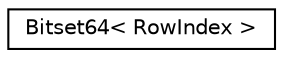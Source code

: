 digraph "Graphical Class Hierarchy"
{
 // LATEX_PDF_SIZE
  edge [fontname="Helvetica",fontsize="10",labelfontname="Helvetica",labelfontsize="10"];
  node [fontname="Helvetica",fontsize="10",shape=record];
  rankdir="LR";
  Node0 [label="Bitset64\< RowIndex \>",height=0.2,width=0.4,color="black", fillcolor="white", style="filled",URL="$classoperations__research_1_1_bitset64.html",tooltip=" "];
}
